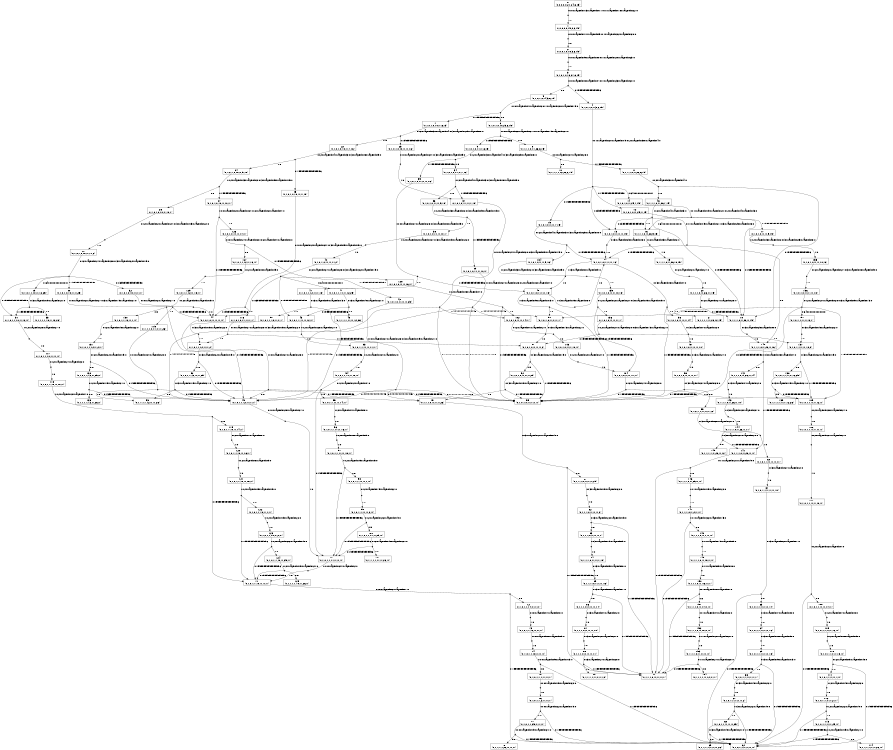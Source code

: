 digraph MDP {
size="8,5"
node [shape=box];
0 -> n0_0 [ arrowhead=none,label="0:r0_WayPoint13_WayPoint11.0r1_WayPoint18_WayPoint22.0" ];
n0_0 [ shape=point,width=0.1,height=0.1,label="" ];
n0_0 -> 1 [ label="1.0" ];
1 -> n1_0 [ arrowhead=none,label="0:r0_WayPoint11_WayPoint9.0r1_WayPoint22_WayPoint20.0" ];
n1_0 [ shape=point,width=0.1,height=0.1,label="" ];
n1_0 -> 2 [ label="1.0" ];
2 -> n2_0 [ arrowhead=none,label="0:r0_WayPoint9_WayPoint8.0r1_WayPoint20_WayPoint23.0" ];
n2_0 [ shape=point,width=0.1,height=0.1,label="" ];
n2_0 -> 3 [ label="1.0" ];
3 -> n3_0 [ arrowhead=none,label="0:r0_WayPoint8_WayPoint7.0r1_WayPoint23_WayPoint20.0" ];
n3_0 [ shape=point,width=0.1,height=0.1,label="" ];
n3_0 -> 4 [ label="0.19999999999999996" ];
n3_0 -> 5 [ label="0.8" ];
4 -> n4_0 [ arrowhead=none,label="0:r1_WayPoint20_WayPoint19.0r2_WayPoint30_WayPoint4.0" ];
n4_0 [ shape=point,width=0.1,height=0.1,label="" ];
n4_0 -> 12 [ label="0.15999999999999998" ];
n4_0 -> 13 [ label="0.03999999999999998" ];
n4_0 -> 14 [ label="0.6400000000000001" ];
n4_0 -> 15 [ label="0.15999999999999998" ];
5 -> n5_0 [ arrowhead=none,label="0:r0_WayPoint7_WayPoint2.0r1_WayPoint20_WayPoint19.0" ];
n5_0 [ shape=point,width=0.1,height=0.1,label="" ];
n5_0 -> 6 [ label="0.8" ];
n5_0 -> 7 [ label="0.19999999999999996" ];
6 -> n6_0 [ arrowhead=none,label="0:r0_WayPoint2_WayPoint27.0r1_WayPoint19_WayPoint21.0" ];
n6_0 [ shape=point,width=0.1,height=0.1,label="" ];
n6_0 -> 8 [ label="0.8" ];
n6_0 -> 9 [ label="0.19999999999999996" ];
7 -> n7_0 [ arrowhead=none,label="0:r2_WayPoint30_WayPoint4.0r3_WayPoint25_WayPoint8.0" ];
n7_0 [ shape=point,width=0.1,height=0.1,label="" ];
n7_0 -> 22 [ label="0.8" ];
n7_0 -> 23 [ label="0.19999999999999996" ];
8 -> n8_0 [ arrowhead=none,label="0:r0_WayPoint27_WayPoint28.0" ];
n8_0 [ shape=point,width=0.1,height=0.1,label="" ];
n8_0 -> 10 [ label="0.8" ];
n8_0 -> 11 [ label="0.19999999999999996" ];
9 -> n9_0 [ arrowhead=none,label="0:r2_WayPoint30_WayPoint4.0r3_WayPoint25_WayPoint8.0" ];
n9_0 [ shape=point,width=0.1,height=0.1,label="" ];
n9_0 -> 34 [ label="0.8" ];
n9_0 -> 35 [ label="0.19999999999999996" ];
11 -> n11_0 [ arrowhead=none,label="0:r2_WayPoint30_WayPoint4.0" ];
n11_0 [ shape=point,width=0.1,height=0.1,label="" ];
n11_0 -> 18 [ label="0.19999999999999996" ];
n11_0 -> 46 [ label="0.8" ];
12 -> n12_0 [ arrowhead=none,label="0:r1_WayPoint19_WayPoint21.0r3_WayPoint25_WayPoint8.0" ];
n12_0 [ shape=point,width=0.1,height=0.1,label="" ];
n12_0 -> 54 [ label="0.19999999999999996" ];
n12_0 -> 140 [ label="0.8" ];
13 -> n13_0 [ arrowhead=none,label="0:r3_WayPoint25_WayPoint8.0" ];
n13_0 [ shape=point,width=0.1,height=0.1,label="" ];
n13_0 -> 54 [ label="1.0" ];
14 -> n14_0 [ arrowhead=none,label="0:r1_WayPoint19_WayPoint21.0r2_WayPoint4_WayPoint3.0" ];
n14_0 [ shape=point,width=0.1,height=0.1,label="" ];
n14_0 -> 16 [ label="0.6400000000000001" ];
n14_0 -> 17 [ label="0.15999999999999998" ];
n14_0 -> 18 [ label="0.15999999999999998" ];
n14_0 -> 13 [ label="0.03999999999999998" ];
15 -> n15_0 [ arrowhead=none,label="0:r2_WayPoint4_WayPoint3.0r3_WayPoint25_WayPoint8.0" ];
n15_0 [ shape=point,width=0.1,height=0.1,label="" ];
n15_0 -> 134 [ label="0.8" ];
n15_0 -> 54 [ label="0.19999999999999996" ];
16 -> n16_0 [ arrowhead=none,label="0:r2_WayPoint3_WayPoint2.0" ];
n16_0 [ shape=point,width=0.1,height=0.1,label="" ];
n16_0 -> 19 [ label="1.0" ];
17 -> n17_0 [ arrowhead=none,label="0:r2_WayPoint3_WayPoint2.0r3_WayPoint25_WayPoint8.0" ];
n17_0 [ shape=point,width=0.1,height=0.1,label="" ];
n17_0 -> 155 [ label="1.0" ];
18 -> n18_0 [ arrowhead=none,label="0:r3_WayPoint25_WayPoint8.0" ];
n18_0 [ shape=point,width=0.1,height=0.1,label="" ];
n18_0 -> 140 [ label="1.0" ];
19 -> n19_0 [ arrowhead=none,label="0:r2_WayPoint2_WayPoint27.0" ];
n19_0 [ shape=point,width=0.1,height=0.1,label="" ];
n19_0 -> 20 [ label="1.0" ];
20 -> n20_0 [ arrowhead=none,label="0:r2_WayPoint27_WayPoint28.0" ];
n20_0 [ shape=point,width=0.1,height=0.1,label="" ];
n20_0 -> 18 [ label="0.19999999999999996" ];
n20_0 -> 21 [ label="0.8" ];
22 -> n22_0 [ arrowhead=none,label="0:r2_WayPoint4_WayPoint3.0r3_WayPoint8_WayPoint9.0" ];
n22_0 [ shape=point,width=0.1,height=0.1,label="" ];
n22_0 -> 24 [ label="0.8" ];
n22_0 -> 25 [ label="0.19999999999999996" ];
23 -> n23_0 [ arrowhead=none,label="0:r0_WayPoint2_WayPoint27.0r3_WayPoint8_WayPoint9.0" ];
n23_0 [ shape=point,width=0.1,height=0.1,label="" ];
n23_0 -> 37 [ label="1.0" ];
24 -> n24_0 [ arrowhead=none,label="0:r2_WayPoint3_WayPoint2.0r3_WayPoint9_WayPoint15.0" ];
n24_0 [ shape=point,width=0.1,height=0.1,label="" ];
n24_0 -> 26 [ label="0.8" ];
n24_0 -> 27 [ label="0.19999999999999996" ];
25 -> n25_0 [ arrowhead=none,label="0:r0_WayPoint2_WayPoint27.0r3_WayPoint9_WayPoint15.0" ];
n25_0 [ shape=point,width=0.1,height=0.1,label="" ];
n25_0 -> 116 [ label="0.8" ];
n25_0 -> 44 [ label="0.19999999999999996" ];
26 -> n26_0 [ arrowhead=none,label="0:r2_WayPoint2_WayPoint27.0r3_WayPoint15_WayPoint22.0" ];
n26_0 [ shape=point,width=0.1,height=0.1,label="" ];
n26_0 -> 28 [ label="1.0" ];
27 -> n27_0 [ arrowhead=none,label="0:r0_WayPoint2_WayPoint27.0r2_WayPoint2_WayPoint7.0" ];
n27_0 [ shape=point,width=0.1,height=0.1,label="" ];
n27_0 -> 44 [ label="0.19999999999999996" ];
n27_0 -> 126 [ label="0.8" ];
28 -> n28_0 [ arrowhead=none,label="0:r2_WayPoint27_WayPoint28.0r3_WayPoint22_WayPoint19.0" ];
n28_0 [ shape=point,width=0.1,height=0.1,label="" ];
n28_0 -> 32 [ label="0.03999999999999998" ];
n28_0 -> 29 [ label="0.6400000000000001" ];
n28_0 -> 30 [ label="0.15999999999999998" ];
n28_0 -> 31 [ label="0.15999999999999998" ];
29 -> n29_0 [ arrowhead=none,label="0:r3_WayPoint19_WayPoint21.0" ];
n29_0 [ shape=point,width=0.1,height=0.1,label="" ];
n29_0 -> 33 [ label="0.8" ];
n29_0 -> 31 [ label="0.19999999999999996" ];
30 -> n30_0 [ arrowhead=none,label="0:r0_WayPoint2_WayPoint27.0r3_WayPoint19_WayPoint21.0" ];
n30_0 [ shape=point,width=0.1,height=0.1,label="" ];
n30_0 -> 115 [ label="0.8" ];
n30_0 -> 44 [ label="0.19999999999999996" ];
31 -> n31_0 [ arrowhead=none,label="0:r2_WayPoint28_WayPoint27.0" ];
n31_0 [ shape=point,width=0.1,height=0.1,label="" ];
n31_0 -> 117 [ label="1.0" ];
32 -> n32_0 [ arrowhead=none,label="0:r0_WayPoint2_WayPoint27.0" ];
n32_0 [ shape=point,width=0.1,height=0.1,label="" ];
n32_0 -> 44 [ label="1.0" ];
34 -> n34_0 [ arrowhead=none,label="0:r2_WayPoint4_WayPoint3.0r3_WayPoint8_WayPoint9.0" ];
n34_0 [ shape=point,width=0.1,height=0.1,label="" ];
n34_0 -> 36 [ label="0.8" ];
n34_0 -> 37 [ label="0.19999999999999996" ];
35 -> n35_0 [ arrowhead=none,label="0:r0_WayPoint27_WayPoint28.0r3_WayPoint8_WayPoint9.0" ];
n35_0 [ shape=point,width=0.1,height=0.1,label="" ];
n35_0 -> 48 [ label="0.19999999999999996" ];
n35_0 -> 47 [ label="0.8" ];
36 -> n36_0 [ arrowhead=none,label="0:r2_WayPoint3_WayPoint2.0r3_WayPoint9_WayPoint15.0" ];
n36_0 [ shape=point,width=0.1,height=0.1,label="" ];
n36_0 -> 38 [ label="0.8" ];
n36_0 -> 39 [ label="0.19999999999999996" ];
37 -> n37_0 [ arrowhead=none,label="0:r0_WayPoint27_WayPoint28.0r3_WayPoint9_WayPoint15.0" ];
n37_0 [ shape=point,width=0.1,height=0.1,label="" ];
n37_0 -> 49 [ label="0.4444444444444445" ];
n37_0 -> 55 [ label="0.11111111111111108" ];
n37_0 -> 90 [ label="0.4444444444444445" ];
38 -> n38_0 [ arrowhead=none,label="0:r2_WayPoint2_WayPoint27.0r3_WayPoint15_WayPoint22.0" ];
n38_0 [ shape=point,width=0.1,height=0.1,label="" ];
n38_0 -> 40 [ label="1.0" ];
39 -> n39_0 [ arrowhead=none,label="0:r0_WayPoint27_WayPoint28.0r2_WayPoint2_WayPoint7.0" ];
n39_0 [ shape=point,width=0.1,height=0.1,label="" ];
n39_0 -> 49 [ label="0.4444444444444445" ];
n39_0 -> 102 [ label="0.4444444444444445" ];
n39_0 -> 55 [ label="0.11111111111111108" ];
40 -> n40_0 [ arrowhead=none,label="0:r2_WayPoint27_WayPoint28.0r3_WayPoint22_WayPoint19.0" ];
n40_0 [ shape=point,width=0.1,height=0.1,label="" ];
n40_0 -> 41 [ label="0.6400000000000001" ];
n40_0 -> 42 [ label="0.15999999999999998" ];
n40_0 -> 43 [ label="0.15999999999999998" ];
n40_0 -> 44 [ label="0.03999999999999998" ];
41 -> n41_0 [ arrowhead=none,label="0:r3_WayPoint19_WayPoint21.0" ];
n41_0 [ shape=point,width=0.1,height=0.1,label="" ];
n41_0 -> 43 [ label="0.19999999999999996" ];
n41_0 -> 45 [ label="0.8" ];
42 -> n42_0 [ arrowhead=none,label="0:r0_WayPoint27_WayPoint28.0r3_WayPoint19_WayPoint21.0" ];
n42_0 [ shape=point,width=0.1,height=0.1,label="" ];
n42_0 -> 49 [ label="0.4444444444444445" ];
n42_0 -> 55 [ label="0.11111111111111108" ];
n42_0 -> 79 [ label="0.4444444444444445" ];
43 -> n43_0 [ arrowhead=none,label="0:r2_WayPoint28_WayPoint27.0" ];
n43_0 [ shape=point,width=0.1,height=0.1,label="" ];
n43_0 -> 93 [ label="1.0" ];
44 -> n44_0 [ arrowhead=none,label="0:r0_WayPoint27_WayPoint28.0" ];
n44_0 [ shape=point,width=0.1,height=0.1,label="" ];
n44_0 -> 49 [ label="0.8" ];
n44_0 -> 55 [ label="0.19999999999999996" ];
46 -> n46_0 [ arrowhead=none,label="0:r2_WayPoint4_WayPoint3.0" ];
n46_0 [ shape=point,width=0.1,height=0.1,label="" ];
n46_0 -> 16 [ label="0.8" ];
n46_0 -> 18 [ label="0.19999999999999996" ];
47 -> n47_0 [ arrowhead=none,label="0:r3_WayPoint9_WayPoint15.0" ];
n47_0 [ shape=point,width=0.1,height=0.1,label="" ];
n47_0 -> 49 [ label="0.19999999999999996" ];
n47_0 -> 50 [ label="0.8" ];
48 -> n48_0 [ arrowhead=none,label="0:r3_WayPoint9_WayPoint8.0" ];
n48_0 [ shape=point,width=0.1,height=0.1,label="" ];
n48_0 -> 54 [ label="1.0" ];
48 -> n48_1 [ arrowhead=none,label="1:r3_WayPoint9_WayPoint15.0" ];
n48_1 [ shape=point,width=0.1,height=0.1,label="" ];
n48_1 -> 55 [ label="0.19999999999999996" ];
n48_1 -> 90 [ label="0.8" ];
49 -> n49_0 [ arrowhead=none,label="0:r0_WayPoint28_WayPoint27.0" ];
n49_0 [ shape=point,width=0.1,height=0.1,label="" ];
n49_0 -> 70 [ label="1.0" ];
50 -> n50_0 [ arrowhead=none,label="0:r3_WayPoint15_WayPoint22.0" ];
n50_0 [ shape=point,width=0.1,height=0.1,label="" ];
n50_0 -> 51 [ label="1.0" ];
51 -> n51_0 [ arrowhead=none,label="0:r3_WayPoint22_WayPoint19.0" ];
n51_0 [ shape=point,width=0.1,height=0.1,label="" ];
n51_0 -> 49 [ label="0.19999999999999996" ];
n51_0 -> 52 [ label="0.8" ];
52 -> n52_0 [ arrowhead=none,label="0:r3_WayPoint19_WayPoint21.0" ];
n52_0 [ shape=point,width=0.1,height=0.1,label="" ];
n52_0 -> 49 [ label="0.19999999999999996" ];
n52_0 -> 53 [ label="0.8" ];
54 -> n54_0 [ arrowhead=none,label="0:r3_WayPoint8_WayPoint7.0" ];
n54_0 [ shape=point,width=0.1,height=0.1,label="" ];
n54_0 -> 55 [ label="0.19999999999999996" ];
n54_0 -> 56 [ label="0.8" ];
54 -> n54_1 [ arrowhead=none,label="1:r3_WayPoint8_WayPoint9.0" ];
n54_1 [ shape=point,width=0.1,height=0.1,label="" ];
n54_1 -> 48 [ label="1.0" ];
56 -> n56_0 [ arrowhead=none,label="0:r3_WayPoint7_WayPoint2.0" ];
n56_0 [ shape=point,width=0.1,height=0.1,label="" ];
n56_0 -> 57 [ label="1.0" ];
57 -> n57_0 [ arrowhead=none,label="0:r3_WayPoint2_WayPoint27.0" ];
n57_0 [ shape=point,width=0.1,height=0.1,label="" ];
n57_0 -> 58 [ label="1.0" ];
58 -> n58_0 [ arrowhead=none,label="0:r3_WayPoint27_WayPoint28.0" ];
n58_0 [ shape=point,width=0.1,height=0.1,label="" ];
n58_0 -> 55 [ label="0.19999999999999996" ];
n58_0 -> 59 [ label="0.8" ];
59 -> n59_0 [ arrowhead=none,label="0:r3_WayPoint28_WayPoint27.0" ];
n59_0 [ shape=point,width=0.1,height=0.1,label="" ];
n59_0 -> 60 [ label="1.0" ];
60 -> n60_0 [ arrowhead=none,label="0:r3_WayPoint27_WayPoint2.0" ];
n60_0 [ shape=point,width=0.1,height=0.1,label="" ];
n60_0 -> 61 [ label="1.0" ];
61 -> n61_0 [ arrowhead=none,label="0:r3_WayPoint2_WayPoint7.0" ];
n61_0 [ shape=point,width=0.1,height=0.1,label="" ];
n61_0 -> 62 [ label="0.19999999999999996" ];
n61_0 -> 63 [ label="0.8" ];
63 -> n63_0 [ arrowhead=none,label="0:r3_WayPoint7_WayPoint8.0" ];
n63_0 [ shape=point,width=0.1,height=0.1,label="" ];
n63_0 -> 64 [ label="1.0" ];
64 -> n64_0 [ arrowhead=none,label="0:r3_WayPoint8_WayPoint9.0" ];
n64_0 [ shape=point,width=0.1,height=0.1,label="" ];
n64_0 -> 65 [ label="1.0" ];
65 -> n65_0 [ arrowhead=none,label="0:r3_WayPoint9_WayPoint15.0" ];
n65_0 [ shape=point,width=0.1,height=0.1,label="" ];
n65_0 -> 66 [ label="0.8" ];
n65_0 -> 62 [ label="0.19999999999999996" ];
66 -> n66_0 [ arrowhead=none,label="0:r3_WayPoint15_WayPoint22.0" ];
n66_0 [ shape=point,width=0.1,height=0.1,label="" ];
n66_0 -> 67 [ label="1.0" ];
67 -> n67_0 [ arrowhead=none,label="0:r3_WayPoint22_WayPoint19.0" ];
n67_0 [ shape=point,width=0.1,height=0.1,label="" ];
n67_0 -> 68 [ label="0.8" ];
n67_0 -> 62 [ label="0.19999999999999996" ];
68 -> n68_0 [ arrowhead=none,label="0:r3_WayPoint19_WayPoint21.0" ];
n68_0 [ shape=point,width=0.1,height=0.1,label="" ];
n68_0 -> 69 [ label="0.8" ];
n68_0 -> 62 [ label="0.19999999999999996" ];
70 -> n70_0 [ arrowhead=none,label="0:r0_WayPoint27_WayPoint2.0" ];
n70_0 [ shape=point,width=0.1,height=0.1,label="" ];
n70_0 -> 71 [ label="1.0" ];
71 -> n71_0 [ arrowhead=none,label="0:r0_WayPoint2_WayPoint7.0" ];
n71_0 [ shape=point,width=0.1,height=0.1,label="" ];
n71_0 -> 72 [ label="0.8" ];
n71_0 -> 62 [ label="0.19999999999999996" ];
72 -> n72_0 [ arrowhead=none,label="0:r0_WayPoint7_WayPoint8.0" ];
n72_0 [ shape=point,width=0.1,height=0.1,label="" ];
n72_0 -> 73 [ label="1.0" ];
73 -> n73_0 [ arrowhead=none,label="0:r0_WayPoint8_WayPoint9.0" ];
n73_0 [ shape=point,width=0.1,height=0.1,label="" ];
n73_0 -> 74 [ label="1.0" ];
74 -> n74_0 [ arrowhead=none,label="0:r0_WayPoint9_WayPoint15.0" ];
n74_0 [ shape=point,width=0.1,height=0.1,label="" ];
n74_0 -> 75 [ label="0.8" ];
n74_0 -> 62 [ label="0.19999999999999996" ];
75 -> n75_0 [ arrowhead=none,label="0:r0_WayPoint15_WayPoint22.0" ];
n75_0 [ shape=point,width=0.1,height=0.1,label="" ];
n75_0 -> 76 [ label="1.0" ];
76 -> n76_0 [ arrowhead=none,label="0:r0_WayPoint22_WayPoint19.0" ];
n76_0 [ shape=point,width=0.1,height=0.1,label="" ];
n76_0 -> 77 [ label="0.8" ];
n76_0 -> 62 [ label="0.19999999999999996" ];
77 -> n77_0 [ arrowhead=none,label="0:r0_WayPoint19_WayPoint21.0" ];
n77_0 [ shape=point,width=0.1,height=0.1,label="" ];
n77_0 -> 78 [ label="0.8" ];
n77_0 -> 62 [ label="0.19999999999999996" ];
79 -> n79_0 [ arrowhead=none,label="0:r3_WayPoint21_WayPoint19.0" ];
n79_0 [ shape=point,width=0.1,height=0.1,label="" ];
n79_0 -> 80 [ label="0.19999999999999996" ];
n79_0 -> 81 [ label="0.8" ];
81 -> n81_0 [ arrowhead=none,label="0:r3_WayPoint19_WayPoint22.0" ];
n81_0 [ shape=point,width=0.1,height=0.1,label="" ];
n81_0 -> 82 [ label="1.0" ];
82 -> n82_0 [ arrowhead=none,label="0:r3_WayPoint22_WayPoint15.0" ];
n82_0 [ shape=point,width=0.1,height=0.1,label="" ];
n82_0 -> 80 [ label="0.19999999999999996" ];
n82_0 -> 83 [ label="0.8" ];
83 -> n83_0 [ arrowhead=none,label="0:r3_WayPoint15_WayPoint9.0" ];
n83_0 [ shape=point,width=0.1,height=0.1,label="" ];
n83_0 -> 84 [ label="1.0" ];
84 -> n84_0 [ arrowhead=none,label="0:r3_WayPoint9_WayPoint8.0" ];
n84_0 [ shape=point,width=0.1,height=0.1,label="" ];
n84_0 -> 85 [ label="1.0" ];
85 -> n85_0 [ arrowhead=none,label="0:r3_WayPoint8_WayPoint7.0" ];
n85_0 [ shape=point,width=0.1,height=0.1,label="" ];
n85_0 -> 80 [ label="0.19999999999999996" ];
n85_0 -> 86 [ label="0.8" ];
86 -> n86_0 [ arrowhead=none,label="0:r3_WayPoint7_WayPoint2.0" ];
n86_0 [ shape=point,width=0.1,height=0.1,label="" ];
n86_0 -> 87 [ label="1.0" ];
87 -> n87_0 [ arrowhead=none,label="0:r3_WayPoint2_WayPoint27.0" ];
n87_0 [ shape=point,width=0.1,height=0.1,label="" ];
n87_0 -> 88 [ label="1.0" ];
88 -> n88_0 [ arrowhead=none,label="0:r3_WayPoint27_WayPoint28.0" ];
n88_0 [ shape=point,width=0.1,height=0.1,label="" ];
n88_0 -> 80 [ label="0.19999999999999996" ];
n88_0 -> 89 [ label="0.8" ];
90 -> n90_0 [ arrowhead=none,label="0:r3_WayPoint15_WayPoint22.0" ];
n90_0 [ shape=point,width=0.1,height=0.1,label="" ];
n90_0 -> 91 [ label="1.0" ];
91 -> n91_0 [ arrowhead=none,label="0:r3_WayPoint22_WayPoint19.0" ];
n91_0 [ shape=point,width=0.1,height=0.1,label="" ];
n91_0 -> 55 [ label="0.19999999999999996" ];
n91_0 -> 92 [ label="0.8" ];
92 -> n92_0 [ arrowhead=none,label="0:r3_WayPoint19_WayPoint21.0" ];
n92_0 [ shape=point,width=0.1,height=0.1,label="" ];
n92_0 -> 55 [ label="0.19999999999999996" ];
n92_0 -> 79 [ label="0.8" ];
93 -> n93_0 [ arrowhead=none,label="0:r2_WayPoint27_WayPoint2.0" ];
n93_0 [ shape=point,width=0.1,height=0.1,label="" ];
n93_0 -> 94 [ label="1.0" ];
94 -> n94_0 [ arrowhead=none,label="0:r2_WayPoint2_WayPoint7.0" ];
n94_0 [ shape=point,width=0.1,height=0.1,label="" ];
n94_0 -> 70 [ label="0.19999999999999996" ];
n94_0 -> 95 [ label="0.8" ];
95 -> n95_0 [ arrowhead=none,label="0:r2_WayPoint7_WayPoint8.0" ];
n95_0 [ shape=point,width=0.1,height=0.1,label="" ];
n95_0 -> 96 [ label="1.0" ];
96 -> n96_0 [ arrowhead=none,label="0:r2_WayPoint8_WayPoint9.0" ];
n96_0 [ shape=point,width=0.1,height=0.1,label="" ];
n96_0 -> 97 [ label="1.0" ];
97 -> n97_0 [ arrowhead=none,label="0:r2_WayPoint9_WayPoint15.0" ];
n97_0 [ shape=point,width=0.1,height=0.1,label="" ];
n97_0 -> 98 [ label="0.8" ];
n97_0 -> 70 [ label="0.19999999999999996" ];
98 -> n98_0 [ arrowhead=none,label="0:r2_WayPoint15_WayPoint22.0" ];
n98_0 [ shape=point,width=0.1,height=0.1,label="" ];
n98_0 -> 99 [ label="1.0" ];
99 -> n99_0 [ arrowhead=none,label="0:r2_WayPoint22_WayPoint19.0" ];
n99_0 [ shape=point,width=0.1,height=0.1,label="" ];
n99_0 -> 100 [ label="0.8" ];
n99_0 -> 70 [ label="0.19999999999999996" ];
100 -> n100_0 [ arrowhead=none,label="0:r2_WayPoint19_WayPoint21.0" ];
n100_0 [ shape=point,width=0.1,height=0.1,label="" ];
n100_0 -> 101 [ label="0.8" ];
n100_0 -> 70 [ label="0.19999999999999996" ];
102 -> n102_0 [ arrowhead=none,label="0:r2_WayPoint7_WayPoint2.0" ];
n102_0 [ shape=point,width=0.1,height=0.1,label="" ];
n102_0 -> 103 [ label="1.0" ];
103 -> n103_0 [ arrowhead=none,label="0:r2_WayPoint2_WayPoint27.0" ];
n103_0 [ shape=point,width=0.1,height=0.1,label="" ];
n103_0 -> 104 [ label="1.0" ];
104 -> n104_0 [ arrowhead=none,label="0:r2_WayPoint27_WayPoint28.0" ];
n104_0 [ shape=point,width=0.1,height=0.1,label="" ];
n104_0 -> 55 [ label="0.19999999999999996" ];
n104_0 -> 105 [ label="0.8" ];
105 -> n105_0 [ arrowhead=none,label="0:r2_WayPoint28_WayPoint27.0" ];
n105_0 [ shape=point,width=0.1,height=0.1,label="" ];
n105_0 -> 106 [ label="1.0" ];
106 -> n106_0 [ arrowhead=none,label="0:r2_WayPoint27_WayPoint2.0" ];
n106_0 [ shape=point,width=0.1,height=0.1,label="" ];
n106_0 -> 107 [ label="1.0" ];
107 -> n107_0 [ arrowhead=none,label="0:r2_WayPoint2_WayPoint7.0" ];
n107_0 [ shape=point,width=0.1,height=0.1,label="" ];
n107_0 -> 108 [ label="0.8" ];
n107_0 -> 62 [ label="0.19999999999999996" ];
108 -> n108_0 [ arrowhead=none,label="0:r2_WayPoint7_WayPoint8.0" ];
n108_0 [ shape=point,width=0.1,height=0.1,label="" ];
n108_0 -> 109 [ label="1.0" ];
109 -> n109_0 [ arrowhead=none,label="0:r2_WayPoint8_WayPoint9.0" ];
n109_0 [ shape=point,width=0.1,height=0.1,label="" ];
n109_0 -> 110 [ label="1.0" ];
110 -> n110_0 [ arrowhead=none,label="0:r2_WayPoint9_WayPoint15.0" ];
n110_0 [ shape=point,width=0.1,height=0.1,label="" ];
n110_0 -> 62 [ label="0.19999999999999996" ];
n110_0 -> 111 [ label="0.8" ];
111 -> n111_0 [ arrowhead=none,label="0:r2_WayPoint15_WayPoint22.0" ];
n111_0 [ shape=point,width=0.1,height=0.1,label="" ];
n111_0 -> 112 [ label="1.0" ];
112 -> n112_0 [ arrowhead=none,label="0:r2_WayPoint22_WayPoint19.0" ];
n112_0 [ shape=point,width=0.1,height=0.1,label="" ];
n112_0 -> 113 [ label="0.8" ];
n112_0 -> 62 [ label="0.19999999999999996" ];
113 -> n113_0 [ arrowhead=none,label="0:r2_WayPoint19_WayPoint21.0" ];
n113_0 [ shape=point,width=0.1,height=0.1,label="" ];
n113_0 -> 114 [ label="0.8" ];
n113_0 -> 62 [ label="0.19999999999999996" ];
115 -> n115_0 [ arrowhead=none,label="0:r0_WayPoint27_WayPoint28.0" ];
n115_0 [ shape=point,width=0.1,height=0.1,label="" ];
n115_0 -> 53 [ label="0.8" ];
n115_0 -> 79 [ label="0.19999999999999996" ];
116 -> n116_0 [ arrowhead=none,label="0:r0_WayPoint27_WayPoint28.0r3_WayPoint15_WayPoint22.0" ];
n116_0 [ shape=point,width=0.1,height=0.1,label="" ];
n116_0 -> 51 [ label="0.8" ];
n116_0 -> 91 [ label="0.19999999999999996" ];
117 -> n117_0 [ arrowhead=none,label="0:r2_WayPoint27_WayPoint2.0" ];
n117_0 [ shape=point,width=0.1,height=0.1,label="" ];
n117_0 -> 118 [ label="1.0" ];
118 -> n118_0 [ arrowhead=none,label="0:r2_WayPoint2_WayPoint7.0" ];
n118_0 [ shape=point,width=0.1,height=0.1,label="" ];
n118_0 -> 71 [ label="0.19999999999999996" ];
n118_0 -> 119 [ label="0.8" ];
119 -> n119_0 [ arrowhead=none,label="0:r2_WayPoint7_WayPoint8.0" ];
n119_0 [ shape=point,width=0.1,height=0.1,label="" ];
n119_0 -> 120 [ label="1.0" ];
120 -> n120_0 [ arrowhead=none,label="0:r2_WayPoint8_WayPoint9.0" ];
n120_0 [ shape=point,width=0.1,height=0.1,label="" ];
n120_0 -> 121 [ label="1.0" ];
121 -> n121_0 [ arrowhead=none,label="0:r2_WayPoint9_WayPoint15.0" ];
n121_0 [ shape=point,width=0.1,height=0.1,label="" ];
n121_0 -> 71 [ label="0.19999999999999996" ];
n121_0 -> 122 [ label="0.8" ];
122 -> n122_0 [ arrowhead=none,label="0:r2_WayPoint15_WayPoint22.0" ];
n122_0 [ shape=point,width=0.1,height=0.1,label="" ];
n122_0 -> 123 [ label="1.0" ];
123 -> n123_0 [ arrowhead=none,label="0:r2_WayPoint22_WayPoint19.0" ];
n123_0 [ shape=point,width=0.1,height=0.1,label="" ];
n123_0 -> 71 [ label="0.19999999999999996" ];
n123_0 -> 124 [ label="0.8" ];
124 -> n124_0 [ arrowhead=none,label="0:r2_WayPoint19_WayPoint21.0" ];
n124_0 [ shape=point,width=0.1,height=0.1,label="" ];
n124_0 -> 71 [ label="0.19999999999999996" ];
n124_0 -> 125 [ label="0.8" ];
126 -> n126_0 [ arrowhead=none,label="0:r0_WayPoint27_WayPoint28.0r2_WayPoint7_WayPoint8.0" ];
n126_0 [ shape=point,width=0.1,height=0.1,label="" ];
n126_0 -> 128 [ label="0.19999999999999996" ];
n126_0 -> 127 [ label="0.8" ];
127 -> n127_0 [ arrowhead=none,label="0:r2_WayPoint8_WayPoint9.0" ];
n127_0 [ shape=point,width=0.1,height=0.1,label="" ];
n127_0 -> 129 [ label="1.0" ];
128 -> n128_0 [ arrowhead=none,label="0:r2_WayPoint8_WayPoint7.0" ];
n128_0 [ shape=point,width=0.1,height=0.1,label="" ];
n128_0 -> 102 [ label="0.8" ];
n128_0 -> 55 [ label="0.19999999999999996" ];
129 -> n129_0 [ arrowhead=none,label="0:r2_WayPoint9_WayPoint15.0" ];
n129_0 [ shape=point,width=0.1,height=0.1,label="" ];
n129_0 -> 49 [ label="0.19999999999999996" ];
n129_0 -> 130 [ label="0.8" ];
130 -> n130_0 [ arrowhead=none,label="0:r2_WayPoint15_WayPoint22.0" ];
n130_0 [ shape=point,width=0.1,height=0.1,label="" ];
n130_0 -> 131 [ label="1.0" ];
131 -> n131_0 [ arrowhead=none,label="0:r2_WayPoint22_WayPoint19.0" ];
n131_0 [ shape=point,width=0.1,height=0.1,label="" ];
n131_0 -> 49 [ label="0.19999999999999996" ];
n131_0 -> 132 [ label="0.8" ];
132 -> n132_0 [ arrowhead=none,label="0:r2_WayPoint19_WayPoint21.0" ];
n132_0 [ shape=point,width=0.1,height=0.1,label="" ];
n132_0 -> 49 [ label="0.19999999999999996" ];
n132_0 -> 133 [ label="0.8" ];
134 -> n134_0 [ arrowhead=none,label="0:r2_WayPoint3_WayPoint2.0r3_WayPoint8_WayPoint9.0" ];
n134_0 [ shape=point,width=0.1,height=0.1,label="" ];
n134_0 -> 135 [ label="1.0" ];
135 -> n135_0 [ arrowhead=none,label="0:r2_WayPoint2_WayPoint27.0r3_WayPoint9_WayPoint15.0" ];
n135_0 [ shape=point,width=0.1,height=0.1,label="" ];
n135_0 -> 136 [ label="0.8" ];
n135_0 -> 104 [ label="0.19999999999999996" ];
136 -> n136_0 [ arrowhead=none,label="0:r2_WayPoint27_WayPoint28.0r3_WayPoint15_WayPoint22.0" ];
n136_0 [ shape=point,width=0.1,height=0.1,label="" ];
n136_0 -> 137 [ label="0.8" ];
n136_0 -> 91 [ label="0.19999999999999996" ];
137 -> n137_0 [ arrowhead=none,label="0:r3_WayPoint22_WayPoint19.0" ];
n137_0 [ shape=point,width=0.1,height=0.1,label="" ];
n137_0 -> 105 [ label="0.19999999999999996" ];
n137_0 -> 138 [ label="0.8" ];
138 -> n138_0 [ arrowhead=none,label="0:r3_WayPoint19_WayPoint21.0" ];
n138_0 [ shape=point,width=0.1,height=0.1,label="" ];
n138_0 -> 105 [ label="0.19999999999999996" ];
n138_0 -> 139 [ label="0.8" ];
140 -> n140_0 [ arrowhead=none,label="0:r3_WayPoint8_WayPoint7.0" ];
n140_0 [ shape=point,width=0.1,height=0.1,label="" ];
n140_0 -> 141 [ label="0.19999999999999996" ];
n140_0 -> 142 [ label="0.8" ];
141 -> n141_0 [ arrowhead=none,label="0:r1_WayPoint21_WayPoint19.0" ];
n141_0 [ shape=point,width=0.1,height=0.1,label="" ];
n141_0 -> 80 [ label="0.19999999999999996" ];
n141_0 -> 146 [ label="0.8" ];
142 -> n142_0 [ arrowhead=none,label="0:r3_WayPoint7_WayPoint2.0" ];
n142_0 [ shape=point,width=0.1,height=0.1,label="" ];
n142_0 -> 143 [ label="1.0" ];
143 -> n143_0 [ arrowhead=none,label="0:r3_WayPoint2_WayPoint27.0" ];
n143_0 [ shape=point,width=0.1,height=0.1,label="" ];
n143_0 -> 144 [ label="1.0" ];
144 -> n144_0 [ arrowhead=none,label="0:r3_WayPoint27_WayPoint28.0" ];
n144_0 [ shape=point,width=0.1,height=0.1,label="" ];
n144_0 -> 145 [ label="0.8" ];
n144_0 -> 141 [ label="0.19999999999999996" ];
146 -> n146_0 [ arrowhead=none,label="0:r1_WayPoint19_WayPoint22.0" ];
n146_0 [ shape=point,width=0.1,height=0.1,label="" ];
n146_0 -> 147 [ label="1.0" ];
147 -> n147_0 [ arrowhead=none,label="0:r1_WayPoint22_WayPoint15.0" ];
n147_0 [ shape=point,width=0.1,height=0.1,label="" ];
n147_0 -> 80 [ label="0.19999999999999996" ];
n147_0 -> 148 [ label="0.8" ];
148 -> n148_0 [ arrowhead=none,label="0:r1_WayPoint15_WayPoint9.0" ];
n148_0 [ shape=point,width=0.1,height=0.1,label="" ];
n148_0 -> 149 [ label="1.0" ];
149 -> n149_0 [ arrowhead=none,label="0:r1_WayPoint9_WayPoint8.0" ];
n149_0 [ shape=point,width=0.1,height=0.1,label="" ];
n149_0 -> 150 [ label="1.0" ];
150 -> n150_0 [ arrowhead=none,label="0:r1_WayPoint8_WayPoint7.0" ];
n150_0 [ shape=point,width=0.1,height=0.1,label="" ];
n150_0 -> 80 [ label="0.19999999999999996" ];
n150_0 -> 151 [ label="0.8" ];
151 -> n151_0 [ arrowhead=none,label="0:r1_WayPoint7_WayPoint2.0" ];
n151_0 [ shape=point,width=0.1,height=0.1,label="" ];
n151_0 -> 152 [ label="1.0" ];
152 -> n152_0 [ arrowhead=none,label="0:r1_WayPoint2_WayPoint27.0" ];
n152_0 [ shape=point,width=0.1,height=0.1,label="" ];
n152_0 -> 153 [ label="1.0" ];
153 -> n153_0 [ arrowhead=none,label="0:r1_WayPoint27_WayPoint28.0" ];
n153_0 [ shape=point,width=0.1,height=0.1,label="" ];
n153_0 -> 80 [ label="0.19999999999999996" ];
n153_0 -> 154 [ label="0.8" ];
155 -> n155_0 [ arrowhead=none,label="0:r2_WayPoint2_WayPoint27.0r3_WayPoint8_WayPoint9.0" ];
n155_0 [ shape=point,width=0.1,height=0.1,label="" ];
n155_0 -> 156 [ label="1.0" ];
156 -> n156_0 [ arrowhead=none,label="0:r2_WayPoint27_WayPoint28.0r3_WayPoint9_WayPoint15.0" ];
n156_0 [ shape=point,width=0.1,height=0.1,label="" ];
n156_0 -> 55 [ label="0.03999999999999998" ];
n156_0 -> 105 [ label="0.15999999999999998" ];
n156_0 -> 90 [ label="0.15999999999999998" ];
n156_0 -> 157 [ label="0.6400000000000001" ];
157 -> n157_0 [ arrowhead=none,label="0:r3_WayPoint15_WayPoint22.0" ];
n157_0 [ shape=point,width=0.1,height=0.1,label="" ];
n157_0 -> 137 [ label="1.0" ];
0 [label="0\n(0,0,0,0,0,21,24,6,15)"]
1 [label="1\n(0,0,0,0,0,19,2,6,15)"]
2 [label="2\n(0,0,0,1,0,18,3,6,15)"]
3 [label="3\n(0,1,0,1,0,16,27,6,15)"]
4 [label="4\n(0,1,0,1,0,-1,3,6,15)"]
5 [label="5\n(0,1,0,1,0,14,3,6,15)"]
6 [label="6\n(0,1,0,1,0,10,25,6,15)"]
7 [label="7\n(0,1,0,1,0,10,-1,6,15)"]
8 [label="8\n(0,1,1,1,0,11,26,6,15)"]
9 [label="9\n(0,1,0,1,0,11,-1,6,15)"]
10 [label="10\n(0,1,1,1,1,12,26,6,15)"]
11 [label="11\n(0,1,1,1,0,-1,26,6,15)"]
12 [label="12\n(0,1,0,1,0,-1,25,-1,15)"]
13 [label="13\n(0,1,0,1,0,-1,-1,-1,15)"]
14 [label="14\n(0,1,0,1,0,-1,25,7,15)"]
15 [label="15\n(0,1,0,1,0,-1,-1,7,15)"]
16 [label="16\n(0,1,1,1,0,-1,26,9,15)"]
17 [label="17\n(0,1,0,1,0,-1,-1,9,15)"]
18 [label="18\n(0,1,1,1,0,-1,26,-1,15)"]
19 [label="19\n(0,1,1,1,0,-1,26,10,15)"]
20 [label="20\n(0,1,1,1,0,-1,26,11,15)"]
21 [label="21\n(0,1,1,1,1,-1,26,12,15)"]
22 [label="22\n(0,1,0,1,0,10,-1,7,16)"]
23 [label="23\n(0,1,0,1,0,10,-1,-1,16)"]
24 [label="24\n(0,1,0,1,0,10,-1,9,18)"]
25 [label="25\n(0,1,0,1,0,10,-1,-1,18)"]
26 [label="26\n(0,1,0,1,0,10,-1,10,1)"]
27 [label="27\n(0,1,0,1,0,10,-1,10,-1)"]
28 [label="28\n(0,1,0,1,0,10,-1,11,2)"]
29 [label="29\n(0,1,0,1,1,10,-1,12,25)"]
30 [label="30\n(0,1,0,1,0,10,-1,-1,25)"]
31 [label="31\n(0,1,0,1,1,10,-1,12,-1)"]
32 [label="32\n(0,1,0,1,0,10,-1,-1,-1)"]
33 [label="33\n(0,1,1,1,1,10,-1,12,26)"]
34 [label="34\n(0,1,0,1,0,11,-1,7,16)"]
35 [label="35\n(0,1,0,1,0,11,-1,-1,16)"]
36 [label="36\n(0,1,0,1,0,11,-1,9,18)"]
37 [label="37\n(0,1,0,1,0,11,-1,-1,18)"]
38 [label="38\n(0,1,0,1,0,11,-1,10,1)"]
39 [label="39\n(0,1,0,1,0,11,-1,10,-1)"]
40 [label="40\n(0,1,0,1,0,11,-1,11,2)"]
41 [label="41\n(0,1,0,1,1,11,-1,12,25)"]
42 [label="42\n(0,1,0,1,0,11,-1,-1,25)"]
43 [label="43\n(0,1,0,1,1,11,-1,12,-1)"]
44 [label="44\n(0,1,0,1,0,11,-1,-1,-1)"]
45 [label="45\n(0,1,1,1,1,11,-1,12,26)"]
46 [label="46\n(0,1,1,1,0,-1,26,7,15)"]
47 [label="47\n(0,1,0,1,1,12,-1,-1,18)"]
48 [label="48\n(0,1,0,1,0,-1,-1,-1,18)"]
49 [label="49\n(0,1,0,1,1,12,-1,-1,-1)"]
50 [label="50\n(0,1,0,1,1,12,-1,-1,1)"]
51 [label="51\n(0,1,0,1,1,12,-1,-1,2)"]
52 [label="52\n(0,1,0,1,1,12,-1,-1,25)"]
53 [label="53\n(0,1,1,1,1,12,-1,-1,26)"]
54 [label="54\n(0,1,0,1,0,-1,-1,-1,16)"]
55 [label="55\n(0,1,0,1,0,-1,-1,-1,-1)"]
56 [label="56\n(0,1,0,1,0,-1,-1,-1,14)"]
57 [label="57\n(0,1,0,1,0,-1,-1,-1,10)"]
58 [label="58\n(0,1,0,1,0,-1,-1,-1,11)"]
59 [label="59\n(0,1,0,1,1,-1,-1,-1,12)"]
60 [label="60\n(0,1,0,1,1,-1,-1,-1,11)"]
61 [label="61\n(0,1,0,1,1,-1,-1,-1,10)"]
62 [label="62\n(0,1,0,1,1,-1,-1,-1,-1)"]
63 [label="63\n(0,1,0,1,1,-1,-1,-1,14)"]
64 [label="64\n(0,1,0,1,1,-1,-1,-1,16)"]
65 [label="65\n(0,1,0,1,1,-1,-1,-1,18)"]
66 [label="66\n(0,1,0,1,1,-1,-1,-1,1)"]
67 [label="67\n(0,1,0,1,1,-1,-1,-1,2)"]
68 [label="68\n(0,1,0,1,1,-1,-1,-1,25)"]
69 [label="69\n(0,1,1,1,1,-1,-1,-1,26)"]
70 [label="70\n(0,1,0,1,1,11,-1,-1,-1)"]
71 [label="71\n(0,1,0,1,1,10,-1,-1,-1)"]
72 [label="72\n(0,1,0,1,1,14,-1,-1,-1)"]
73 [label="73\n(0,1,0,1,1,16,-1,-1,-1)"]
74 [label="74\n(0,1,0,1,1,18,-1,-1,-1)"]
75 [label="75\n(0,1,0,1,1,1,-1,-1,-1)"]
76 [label="76\n(0,1,0,1,1,2,-1,-1,-1)"]
77 [label="77\n(0,1,0,1,1,25,-1,-1,-1)"]
78 [label="78\n(0,1,1,1,1,26,-1,-1,-1)"]
79 [label="79\n(0,1,1,1,0,-1,-1,-1,26)"]
80 [label="80\n(0,1,1,1,0,-1,-1,-1,-1)"]
81 [label="81\n(0,1,1,1,0,-1,-1,-1,25)"]
82 [label="82\n(0,1,1,1,0,-1,-1,-1,2)"]
83 [label="83\n(0,1,1,1,0,-1,-1,-1,1)"]
84 [label="84\n(0,1,1,1,0,-1,-1,-1,18)"]
85 [label="85\n(0,1,1,1,0,-1,-1,-1,16)"]
86 [label="86\n(0,1,1,1,0,-1,-1,-1,14)"]
87 [label="87\n(0,1,1,1,0,-1,-1,-1,10)"]
88 [label="88\n(0,1,1,1,0,-1,-1,-1,11)"]
89 [label="89\n(0,1,1,1,1,-1,-1,-1,12)"]
90 [label="90\n(0,1,0,1,0,-1,-1,-1,1)"]
91 [label="91\n(0,1,0,1,0,-1,-1,-1,2)"]
92 [label="92\n(0,1,0,1,0,-1,-1,-1,25)"]
93 [label="93\n(0,1,0,1,1,11,-1,11,-1)"]
94 [label="94\n(0,1,0,1,1,11,-1,10,-1)"]
95 [label="95\n(0,1,0,1,1,11,-1,14,-1)"]
96 [label="96\n(0,1,0,1,1,11,-1,16,-1)"]
97 [label="97\n(0,1,0,1,1,11,-1,18,-1)"]
98 [label="98\n(0,1,0,1,1,11,-1,1,-1)"]
99 [label="99\n(0,1,0,1,1,11,-1,2,-1)"]
100 [label="100\n(0,1,0,1,1,11,-1,25,-1)"]
101 [label="101\n(0,1,1,1,1,11,-1,26,-1)"]
102 [label="102\n(0,1,0,1,0,-1,-1,14,-1)"]
103 [label="103\n(0,1,0,1,0,-1,-1,10,-1)"]
104 [label="104\n(0,1,0,1,0,-1,-1,11,-1)"]
105 [label="105\n(0,1,0,1,1,-1,-1,12,-1)"]
106 [label="106\n(0,1,0,1,1,-1,-1,11,-1)"]
107 [label="107\n(0,1,0,1,1,-1,-1,10,-1)"]
108 [label="108\n(0,1,0,1,1,-1,-1,14,-1)"]
109 [label="109\n(0,1,0,1,1,-1,-1,16,-1)"]
110 [label="110\n(0,1,0,1,1,-1,-1,18,-1)"]
111 [label="111\n(0,1,0,1,1,-1,-1,1,-1)"]
112 [label="112\n(0,1,0,1,1,-1,-1,2,-1)"]
113 [label="113\n(0,1,0,1,1,-1,-1,25,-1)"]
114 [label="114\n(0,1,1,1,1,-1,-1,26,-1)"]
115 [label="115\n(0,1,1,1,0,11,-1,-1,26)"]
116 [label="116\n(0,1,0,1,0,11,-1,-1,1)"]
117 [label="117\n(0,1,0,1,1,10,-1,11,-1)"]
118 [label="118\n(0,1,0,1,1,10,-1,10,-1)"]
119 [label="119\n(0,1,0,1,1,10,-1,14,-1)"]
120 [label="120\n(0,1,0,1,1,10,-1,16,-1)"]
121 [label="121\n(0,1,0,1,1,10,-1,18,-1)"]
122 [label="122\n(0,1,0,1,1,10,-1,1,-1)"]
123 [label="123\n(0,1,0,1,1,10,-1,2,-1)"]
124 [label="124\n(0,1,0,1,1,10,-1,25,-1)"]
125 [label="125\n(0,1,1,1,1,10,-1,26,-1)"]
126 [label="126\n(0,1,0,1,0,11,-1,14,-1)"]
127 [label="127\n(0,1,0,1,1,12,-1,16,-1)"]
128 [label="128\n(0,1,0,1,0,-1,-1,16,-1)"]
129 [label="129\n(0,1,0,1,1,12,-1,18,-1)"]
130 [label="130\n(0,1,0,1,1,12,-1,1,-1)"]
131 [label="131\n(0,1,0,1,1,12,-1,2,-1)"]
132 [label="132\n(0,1,0,1,1,12,-1,25,-1)"]
133 [label="133\n(0,1,1,1,1,12,-1,26,-1)"]
134 [label="134\n(0,1,0,1,0,-1,-1,9,16)"]
135 [label="135\n(0,1,0,1,0,-1,-1,10,18)"]
136 [label="136\n(0,1,0,1,0,-1,-1,11,1)"]
137 [label="137\n(0,1,0,1,1,-1,-1,12,2)"]
138 [label="138\n(0,1,0,1,1,-1,-1,12,25)"]
139 [label="139\n(0,1,1,1,1,-1,-1,12,26)"]
140 [label="140\n(0,1,1,1,0,-1,26,-1,16)"]
141 [label="141\n(0,1,1,1,0,-1,26,-1,-1)"]
142 [label="142\n(0,1,1,1,0,-1,26,-1,14)"]
143 [label="143\n(0,1,1,1,0,-1,26,-1,10)"]
144 [label="144\n(0,1,1,1,0,-1,26,-1,11)"]
145 [label="145\n(0,1,1,1,1,-1,26,-1,12)"]
146 [label="146\n(0,1,1,1,0,-1,25,-1,-1)"]
147 [label="147\n(0,1,1,1,0,-1,2,-1,-1)"]
148 [label="148\n(0,1,1,1,0,-1,1,-1,-1)"]
149 [label="149\n(0,1,1,1,0,-1,18,-1,-1)"]
150 [label="150\n(0,1,1,1,0,-1,16,-1,-1)"]
151 [label="151\n(0,1,1,1,0,-1,14,-1,-1)"]
152 [label="152\n(0,1,1,1,0,-1,10,-1,-1)"]
153 [label="153\n(0,1,1,1,0,-1,11,-1,-1)"]
154 [label="154\n(0,1,1,1,1,-1,12,-1,-1)"]
155 [label="155\n(0,1,0,1,0,-1,-1,10,16)"]
156 [label="156\n(0,1,0,1,0,-1,-1,11,18)"]
157 [label="157\n(0,1,0,1,1,-1,-1,12,1)"]
}
